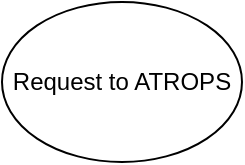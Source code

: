 <mxfile version="21.6.8" type="github">
  <diagram name="Page-1" id="DqY_FYKDpOw-HVrlJvUc">
    <mxGraphModel dx="1807" dy="693" grid="1" gridSize="10" guides="1" tooltips="1" connect="1" arrows="1" fold="1" page="1" pageScale="1" pageWidth="850" pageHeight="1100" math="0" shadow="0">
      <root>
        <mxCell id="0" />
        <mxCell id="1" parent="0" />
        <mxCell id="o3FGxvq66PMa-3vnUGyi-1" value="Request to ATROPS" style="ellipse;whiteSpace=wrap;html=1;" vertex="1" parent="1">
          <mxGeometry x="70" y="40" width="120" height="80" as="geometry" />
        </mxCell>
      </root>
    </mxGraphModel>
  </diagram>
</mxfile>
